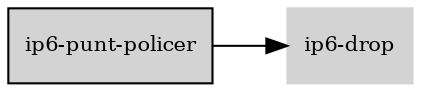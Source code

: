 digraph "ip6_punt_policer_subgraph" {
  rankdir=LR;
  node [shape=box, style=filled, fontsize=10, color=lightgray, fontcolor=black, fillcolor=lightgray];
  "ip6-punt-policer" [color=black, fontcolor=black, fillcolor=lightgray];
  edge [fontsize=8];
  "ip6-punt-policer" -> "ip6-drop";
}
